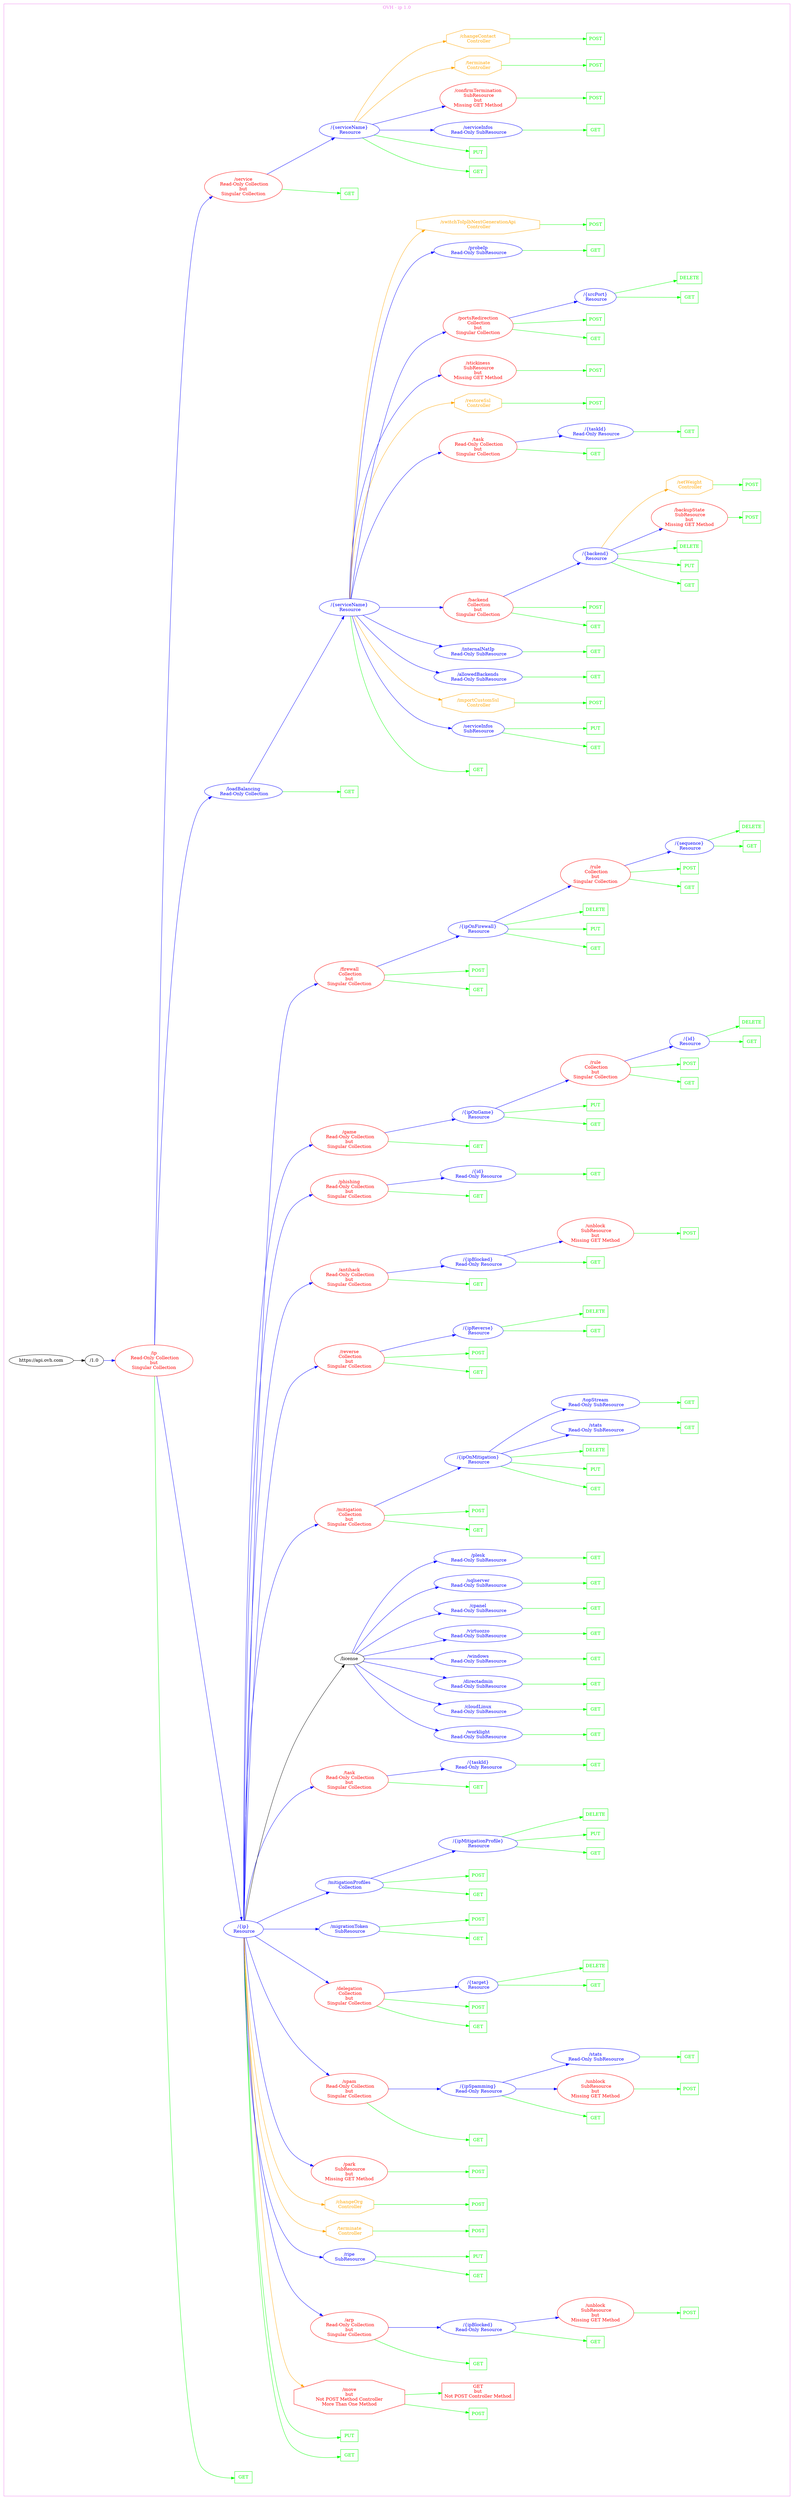 digraph Cloud_Computing_REST_API {
rankdir="LR";
subgraph cluster_0 {
label="OVH - ip 1.0"
color=violet
fontcolor=violet
subgraph cluster_1 {
label=""
color=white
fontcolor=white
node1 [label="https://api.ovh.com", shape="ellipse", color="black", fontcolor="black"]
node1 -> node2 [color="black", fontcolor="black"]
subgraph cluster_2 {
label=""
color=white
fontcolor=white
node2 [label="/1.0", shape="ellipse", color="black", fontcolor="black"]
node2 -> node3 [color="blue", fontcolor="blue"]
subgraph cluster_3 {
label=""
color=white
fontcolor=white
node3 [label="/ip\n Read-Only Collection\nbut\nSingular Collection", shape="ellipse", color="red", fontcolor="red"]
node3 -> node4 [color="green", fontcolor="green"]
subgraph cluster_4 {
label=""
color=white
fontcolor=white
node4 [label="GET", shape="box", color="green", fontcolor="green"]
}
node3 -> node5 [color="blue", fontcolor="blue"]
subgraph cluster_5 {
label=""
color=white
fontcolor=white
node5 [label="/{ip}\n Resource", shape="ellipse", color="blue", fontcolor="blue"]
node5 -> node6 [color="green", fontcolor="green"]
subgraph cluster_6 {
label=""
color=white
fontcolor=white
node6 [label="GET", shape="box", color="green", fontcolor="green"]
}
node5 -> node7 [color="green", fontcolor="green"]
subgraph cluster_7 {
label=""
color=white
fontcolor=white
node7 [label="PUT", shape="box", color="green", fontcolor="green"]
}
node5 -> node8 [color="orange", fontcolor="orange"]
subgraph cluster_8 {
label=""
color=white
fontcolor=white
node8 [label="/move\nbut\nNot POST Method Controller\nMore Than One Method", shape="octagon", color="red", fontcolor="red"]
node8 -> node9 [color="green", fontcolor="green"]
subgraph cluster_9 {
label=""
color=white
fontcolor=white
node9 [label="POST", shape="box", color="green", fontcolor="green"]
}
node8 -> node10 [color="green", fontcolor="green"]
subgraph cluster_10 {
label=""
color=white
fontcolor=white
node10 [label="GET\nbut\nNot POST Controller Method", shape="box", color="red", fontcolor="red"]
}
}
node5 -> node11 [color="blue", fontcolor="blue"]
subgraph cluster_11 {
label=""
color=white
fontcolor=white
node11 [label="/arp\n Read-Only Collection\nbut\nSingular Collection", shape="ellipse", color="red", fontcolor="red"]
node11 -> node12 [color="green", fontcolor="green"]
subgraph cluster_12 {
label=""
color=white
fontcolor=white
node12 [label="GET", shape="box", color="green", fontcolor="green"]
}
node11 -> node13 [color="blue", fontcolor="blue"]
subgraph cluster_13 {
label=""
color=white
fontcolor=white
node13 [label="/{ipBlocked}\n Read-Only Resource", shape="ellipse", color="blue", fontcolor="blue"]
node13 -> node14 [color="green", fontcolor="green"]
subgraph cluster_14 {
label=""
color=white
fontcolor=white
node14 [label="GET", shape="box", color="green", fontcolor="green"]
}
node13 -> node15 [color="blue", fontcolor="blue"]
subgraph cluster_15 {
label=""
color=white
fontcolor=white
node15 [label="/unblock\n SubResource\nbut\nMissing GET Method", shape="ellipse", color="red", fontcolor="red"]
node15 -> node16 [color="green", fontcolor="green"]
subgraph cluster_16 {
label=""
color=white
fontcolor=white
node16 [label="POST", shape="box", color="green", fontcolor="green"]
}
}
}
}
node5 -> node17 [color="blue", fontcolor="blue"]
subgraph cluster_17 {
label=""
color=white
fontcolor=white
node17 [label="/ripe\n SubResource", shape="ellipse", color="blue", fontcolor="blue"]
node17 -> node18 [color="green", fontcolor="green"]
subgraph cluster_18 {
label=""
color=white
fontcolor=white
node18 [label="GET", shape="box", color="green", fontcolor="green"]
}
node17 -> node19 [color="green", fontcolor="green"]
subgraph cluster_19 {
label=""
color=white
fontcolor=white
node19 [label="PUT", shape="box", color="green", fontcolor="green"]
}
}
node5 -> node20 [color="orange", fontcolor="orange"]
subgraph cluster_20 {
label=""
color=white
fontcolor=white
node20 [label="/terminate\n Controller", shape="octagon", color="orange", fontcolor="orange"]
node20 -> node21 [color="green", fontcolor="green"]
subgraph cluster_21 {
label=""
color=white
fontcolor=white
node21 [label="POST", shape="box", color="green", fontcolor="green"]
}
}
node5 -> node22 [color="orange", fontcolor="orange"]
subgraph cluster_22 {
label=""
color=white
fontcolor=white
node22 [label="/changeOrg\n Controller", shape="octagon", color="orange", fontcolor="orange"]
node22 -> node23 [color="green", fontcolor="green"]
subgraph cluster_23 {
label=""
color=white
fontcolor=white
node23 [label="POST", shape="box", color="green", fontcolor="green"]
}
}
node5 -> node24 [color="blue", fontcolor="blue"]
subgraph cluster_24 {
label=""
color=white
fontcolor=white
node24 [label="/park\n SubResource\nbut\nMissing GET Method", shape="ellipse", color="red", fontcolor="red"]
node24 -> node25 [color="green", fontcolor="green"]
subgraph cluster_25 {
label=""
color=white
fontcolor=white
node25 [label="POST", shape="box", color="green", fontcolor="green"]
}
}
node5 -> node26 [color="blue", fontcolor="blue"]
subgraph cluster_26 {
label=""
color=white
fontcolor=white
node26 [label="/spam\n Read-Only Collection\nbut\nSingular Collection", shape="ellipse", color="red", fontcolor="red"]
node26 -> node27 [color="green", fontcolor="green"]
subgraph cluster_27 {
label=""
color=white
fontcolor=white
node27 [label="GET", shape="box", color="green", fontcolor="green"]
}
node26 -> node28 [color="blue", fontcolor="blue"]
subgraph cluster_28 {
label=""
color=white
fontcolor=white
node28 [label="/{ipSpamming}\n Read-Only Resource", shape="ellipse", color="blue", fontcolor="blue"]
node28 -> node29 [color="green", fontcolor="green"]
subgraph cluster_29 {
label=""
color=white
fontcolor=white
node29 [label="GET", shape="box", color="green", fontcolor="green"]
}
node28 -> node30 [color="blue", fontcolor="blue"]
subgraph cluster_30 {
label=""
color=white
fontcolor=white
node30 [label="/unblock\n SubResource\nbut\nMissing GET Method", shape="ellipse", color="red", fontcolor="red"]
node30 -> node31 [color="green", fontcolor="green"]
subgraph cluster_31 {
label=""
color=white
fontcolor=white
node31 [label="POST", shape="box", color="green", fontcolor="green"]
}
}
node28 -> node32 [color="blue", fontcolor="blue"]
subgraph cluster_32 {
label=""
color=white
fontcolor=white
node32 [label="/stats\n Read-Only SubResource", shape="ellipse", color="blue", fontcolor="blue"]
node32 -> node33 [color="green", fontcolor="green"]
subgraph cluster_33 {
label=""
color=white
fontcolor=white
node33 [label="GET", shape="box", color="green", fontcolor="green"]
}
}
}
}
node5 -> node34 [color="blue", fontcolor="blue"]
subgraph cluster_34 {
label=""
color=white
fontcolor=white
node34 [label="/delegation\n Collection\nbut\nSingular Collection", shape="ellipse", color="red", fontcolor="red"]
node34 -> node35 [color="green", fontcolor="green"]
subgraph cluster_35 {
label=""
color=white
fontcolor=white
node35 [label="GET", shape="box", color="green", fontcolor="green"]
}
node34 -> node36 [color="green", fontcolor="green"]
subgraph cluster_36 {
label=""
color=white
fontcolor=white
node36 [label="POST", shape="box", color="green", fontcolor="green"]
}
node34 -> node37 [color="blue", fontcolor="blue"]
subgraph cluster_37 {
label=""
color=white
fontcolor=white
node37 [label="/{target}\n Resource", shape="ellipse", color="blue", fontcolor="blue"]
node37 -> node38 [color="green", fontcolor="green"]
subgraph cluster_38 {
label=""
color=white
fontcolor=white
node38 [label="GET", shape="box", color="green", fontcolor="green"]
}
node37 -> node39 [color="green", fontcolor="green"]
subgraph cluster_39 {
label=""
color=white
fontcolor=white
node39 [label="DELETE", shape="box", color="green", fontcolor="green"]
}
}
}
node5 -> node40 [color="blue", fontcolor="blue"]
subgraph cluster_40 {
label=""
color=white
fontcolor=white
node40 [label="/migrationToken\n SubResource", shape="ellipse", color="blue", fontcolor="blue"]
node40 -> node41 [color="green", fontcolor="green"]
subgraph cluster_41 {
label=""
color=white
fontcolor=white
node41 [label="GET", shape="box", color="green", fontcolor="green"]
}
node40 -> node42 [color="green", fontcolor="green"]
subgraph cluster_42 {
label=""
color=white
fontcolor=white
node42 [label="POST", shape="box", color="green", fontcolor="green"]
}
}
node5 -> node43 [color="blue", fontcolor="blue"]
subgraph cluster_43 {
label=""
color=white
fontcolor=white
node43 [label="/mitigationProfiles\n Collection", shape="ellipse", color="blue", fontcolor="blue"]
node43 -> node44 [color="green", fontcolor="green"]
subgraph cluster_44 {
label=""
color=white
fontcolor=white
node44 [label="GET", shape="box", color="green", fontcolor="green"]
}
node43 -> node45 [color="green", fontcolor="green"]
subgraph cluster_45 {
label=""
color=white
fontcolor=white
node45 [label="POST", shape="box", color="green", fontcolor="green"]
}
node43 -> node46 [color="blue", fontcolor="blue"]
subgraph cluster_46 {
label=""
color=white
fontcolor=white
node46 [label="/{ipMitigationProfile}\n Resource", shape="ellipse", color="blue", fontcolor="blue"]
node46 -> node47 [color="green", fontcolor="green"]
subgraph cluster_47 {
label=""
color=white
fontcolor=white
node47 [label="GET", shape="box", color="green", fontcolor="green"]
}
node46 -> node48 [color="green", fontcolor="green"]
subgraph cluster_48 {
label=""
color=white
fontcolor=white
node48 [label="PUT", shape="box", color="green", fontcolor="green"]
}
node46 -> node49 [color="green", fontcolor="green"]
subgraph cluster_49 {
label=""
color=white
fontcolor=white
node49 [label="DELETE", shape="box", color="green", fontcolor="green"]
}
}
}
node5 -> node50 [color="blue", fontcolor="blue"]
subgraph cluster_50 {
label=""
color=white
fontcolor=white
node50 [label="/task\n Read-Only Collection\nbut\nSingular Collection", shape="ellipse", color="red", fontcolor="red"]
node50 -> node51 [color="green", fontcolor="green"]
subgraph cluster_51 {
label=""
color=white
fontcolor=white
node51 [label="GET", shape="box", color="green", fontcolor="green"]
}
node50 -> node52 [color="blue", fontcolor="blue"]
subgraph cluster_52 {
label=""
color=white
fontcolor=white
node52 [label="/{taskId}\n Read-Only Resource", shape="ellipse", color="blue", fontcolor="blue"]
node52 -> node53 [color="green", fontcolor="green"]
subgraph cluster_53 {
label=""
color=white
fontcolor=white
node53 [label="GET", shape="box", color="green", fontcolor="green"]
}
}
}
node5 -> node54 [color="black", fontcolor="black"]
subgraph cluster_54 {
label=""
color=white
fontcolor=white
node54 [label="/license", shape="ellipse", color="black", fontcolor="black"]
node54 -> node55 [color="blue", fontcolor="blue"]
subgraph cluster_55 {
label=""
color=white
fontcolor=white
node55 [label="/worklight\n Read-Only SubResource", shape="ellipse", color="blue", fontcolor="blue"]
node55 -> node56 [color="green", fontcolor="green"]
subgraph cluster_56 {
label=""
color=white
fontcolor=white
node56 [label="GET", shape="box", color="green", fontcolor="green"]
}
}
node54 -> node57 [color="blue", fontcolor="blue"]
subgraph cluster_57 {
label=""
color=white
fontcolor=white
node57 [label="/cloudLinux\n Read-Only SubResource", shape="ellipse", color="blue", fontcolor="blue"]
node57 -> node58 [color="green", fontcolor="green"]
subgraph cluster_58 {
label=""
color=white
fontcolor=white
node58 [label="GET", shape="box", color="green", fontcolor="green"]
}
}
node54 -> node59 [color="blue", fontcolor="blue"]
subgraph cluster_59 {
label=""
color=white
fontcolor=white
node59 [label="/directadmin\n Read-Only SubResource", shape="ellipse", color="blue", fontcolor="blue"]
node59 -> node60 [color="green", fontcolor="green"]
subgraph cluster_60 {
label=""
color=white
fontcolor=white
node60 [label="GET", shape="box", color="green", fontcolor="green"]
}
}
node54 -> node61 [color="blue", fontcolor="blue"]
subgraph cluster_61 {
label=""
color=white
fontcolor=white
node61 [label="/windows\n Read-Only SubResource", shape="ellipse", color="blue", fontcolor="blue"]
node61 -> node62 [color="green", fontcolor="green"]
subgraph cluster_62 {
label=""
color=white
fontcolor=white
node62 [label="GET", shape="box", color="green", fontcolor="green"]
}
}
node54 -> node63 [color="blue", fontcolor="blue"]
subgraph cluster_63 {
label=""
color=white
fontcolor=white
node63 [label="/virtuozzo\n Read-Only SubResource", shape="ellipse", color="blue", fontcolor="blue"]
node63 -> node64 [color="green", fontcolor="green"]
subgraph cluster_64 {
label=""
color=white
fontcolor=white
node64 [label="GET", shape="box", color="green", fontcolor="green"]
}
}
node54 -> node65 [color="blue", fontcolor="blue"]
subgraph cluster_65 {
label=""
color=white
fontcolor=white
node65 [label="/cpanel\n Read-Only SubResource", shape="ellipse", color="blue", fontcolor="blue"]
node65 -> node66 [color="green", fontcolor="green"]
subgraph cluster_66 {
label=""
color=white
fontcolor=white
node66 [label="GET", shape="box", color="green", fontcolor="green"]
}
}
node54 -> node67 [color="blue", fontcolor="blue"]
subgraph cluster_67 {
label=""
color=white
fontcolor=white
node67 [label="/sqlserver\n Read-Only SubResource", shape="ellipse", color="blue", fontcolor="blue"]
node67 -> node68 [color="green", fontcolor="green"]
subgraph cluster_68 {
label=""
color=white
fontcolor=white
node68 [label="GET", shape="box", color="green", fontcolor="green"]
}
}
node54 -> node69 [color="blue", fontcolor="blue"]
subgraph cluster_69 {
label=""
color=white
fontcolor=white
node69 [label="/plesk\n Read-Only SubResource", shape="ellipse", color="blue", fontcolor="blue"]
node69 -> node70 [color="green", fontcolor="green"]
subgraph cluster_70 {
label=""
color=white
fontcolor=white
node70 [label="GET", shape="box", color="green", fontcolor="green"]
}
}
}
node5 -> node71 [color="blue", fontcolor="blue"]
subgraph cluster_71 {
label=""
color=white
fontcolor=white
node71 [label="/mitigation\n Collection\nbut\nSingular Collection", shape="ellipse", color="red", fontcolor="red"]
node71 -> node72 [color="green", fontcolor="green"]
subgraph cluster_72 {
label=""
color=white
fontcolor=white
node72 [label="GET", shape="box", color="green", fontcolor="green"]
}
node71 -> node73 [color="green", fontcolor="green"]
subgraph cluster_73 {
label=""
color=white
fontcolor=white
node73 [label="POST", shape="box", color="green", fontcolor="green"]
}
node71 -> node74 [color="blue", fontcolor="blue"]
subgraph cluster_74 {
label=""
color=white
fontcolor=white
node74 [label="/{ipOnMitigation}\n Resource", shape="ellipse", color="blue", fontcolor="blue"]
node74 -> node75 [color="green", fontcolor="green"]
subgraph cluster_75 {
label=""
color=white
fontcolor=white
node75 [label="GET", shape="box", color="green", fontcolor="green"]
}
node74 -> node76 [color="green", fontcolor="green"]
subgraph cluster_76 {
label=""
color=white
fontcolor=white
node76 [label="PUT", shape="box", color="green", fontcolor="green"]
}
node74 -> node77 [color="green", fontcolor="green"]
subgraph cluster_77 {
label=""
color=white
fontcolor=white
node77 [label="DELETE", shape="box", color="green", fontcolor="green"]
}
node74 -> node78 [color="blue", fontcolor="blue"]
subgraph cluster_78 {
label=""
color=white
fontcolor=white
node78 [label="/stats\n Read-Only SubResource", shape="ellipse", color="blue", fontcolor="blue"]
node78 -> node79 [color="green", fontcolor="green"]
subgraph cluster_79 {
label=""
color=white
fontcolor=white
node79 [label="GET", shape="box", color="green", fontcolor="green"]
}
}
node74 -> node80 [color="blue", fontcolor="blue"]
subgraph cluster_80 {
label=""
color=white
fontcolor=white
node80 [label="/topStream\n Read-Only SubResource", shape="ellipse", color="blue", fontcolor="blue"]
node80 -> node81 [color="green", fontcolor="green"]
subgraph cluster_81 {
label=""
color=white
fontcolor=white
node81 [label="GET", shape="box", color="green", fontcolor="green"]
}
}
}
}
node5 -> node82 [color="blue", fontcolor="blue"]
subgraph cluster_82 {
label=""
color=white
fontcolor=white
node82 [label="/reverse\n Collection\nbut\nSingular Collection", shape="ellipse", color="red", fontcolor="red"]
node82 -> node83 [color="green", fontcolor="green"]
subgraph cluster_83 {
label=""
color=white
fontcolor=white
node83 [label="GET", shape="box", color="green", fontcolor="green"]
}
node82 -> node84 [color="green", fontcolor="green"]
subgraph cluster_84 {
label=""
color=white
fontcolor=white
node84 [label="POST", shape="box", color="green", fontcolor="green"]
}
node82 -> node85 [color="blue", fontcolor="blue"]
subgraph cluster_85 {
label=""
color=white
fontcolor=white
node85 [label="/{ipReverse}\n Resource", shape="ellipse", color="blue", fontcolor="blue"]
node85 -> node86 [color="green", fontcolor="green"]
subgraph cluster_86 {
label=""
color=white
fontcolor=white
node86 [label="GET", shape="box", color="green", fontcolor="green"]
}
node85 -> node87 [color="green", fontcolor="green"]
subgraph cluster_87 {
label=""
color=white
fontcolor=white
node87 [label="DELETE", shape="box", color="green", fontcolor="green"]
}
}
}
node5 -> node88 [color="blue", fontcolor="blue"]
subgraph cluster_88 {
label=""
color=white
fontcolor=white
node88 [label="/antihack\n Read-Only Collection\nbut\nSingular Collection", shape="ellipse", color="red", fontcolor="red"]
node88 -> node89 [color="green", fontcolor="green"]
subgraph cluster_89 {
label=""
color=white
fontcolor=white
node89 [label="GET", shape="box", color="green", fontcolor="green"]
}
node88 -> node90 [color="blue", fontcolor="blue"]
subgraph cluster_90 {
label=""
color=white
fontcolor=white
node90 [label="/{ipBlocked}\n Read-Only Resource", shape="ellipse", color="blue", fontcolor="blue"]
node90 -> node91 [color="green", fontcolor="green"]
subgraph cluster_91 {
label=""
color=white
fontcolor=white
node91 [label="GET", shape="box", color="green", fontcolor="green"]
}
node90 -> node92 [color="blue", fontcolor="blue"]
subgraph cluster_92 {
label=""
color=white
fontcolor=white
node92 [label="/unblock\n SubResource\nbut\nMissing GET Method", shape="ellipse", color="red", fontcolor="red"]
node92 -> node93 [color="green", fontcolor="green"]
subgraph cluster_93 {
label=""
color=white
fontcolor=white
node93 [label="POST", shape="box", color="green", fontcolor="green"]
}
}
}
}
node5 -> node94 [color="blue", fontcolor="blue"]
subgraph cluster_94 {
label=""
color=white
fontcolor=white
node94 [label="/phishing\n Read-Only Collection\nbut\nSingular Collection", shape="ellipse", color="red", fontcolor="red"]
node94 -> node95 [color="green", fontcolor="green"]
subgraph cluster_95 {
label=""
color=white
fontcolor=white
node95 [label="GET", shape="box", color="green", fontcolor="green"]
}
node94 -> node96 [color="blue", fontcolor="blue"]
subgraph cluster_96 {
label=""
color=white
fontcolor=white
node96 [label="/{id}\n Read-Only Resource", shape="ellipse", color="blue", fontcolor="blue"]
node96 -> node97 [color="green", fontcolor="green"]
subgraph cluster_97 {
label=""
color=white
fontcolor=white
node97 [label="GET", shape="box", color="green", fontcolor="green"]
}
}
}
node5 -> node98 [color="blue", fontcolor="blue"]
subgraph cluster_98 {
label=""
color=white
fontcolor=white
node98 [label="/game\n Read-Only Collection\nbut\nSingular Collection", shape="ellipse", color="red", fontcolor="red"]
node98 -> node99 [color="green", fontcolor="green"]
subgraph cluster_99 {
label=""
color=white
fontcolor=white
node99 [label="GET", shape="box", color="green", fontcolor="green"]
}
node98 -> node100 [color="blue", fontcolor="blue"]
subgraph cluster_100 {
label=""
color=white
fontcolor=white
node100 [label="/{ipOnGame}\n Resource", shape="ellipse", color="blue", fontcolor="blue"]
node100 -> node101 [color="green", fontcolor="green"]
subgraph cluster_101 {
label=""
color=white
fontcolor=white
node101 [label="GET", shape="box", color="green", fontcolor="green"]
}
node100 -> node102 [color="green", fontcolor="green"]
subgraph cluster_102 {
label=""
color=white
fontcolor=white
node102 [label="PUT", shape="box", color="green", fontcolor="green"]
}
node100 -> node103 [color="blue", fontcolor="blue"]
subgraph cluster_103 {
label=""
color=white
fontcolor=white
node103 [label="/rule\n Collection\nbut\nSingular Collection", shape="ellipse", color="red", fontcolor="red"]
node103 -> node104 [color="green", fontcolor="green"]
subgraph cluster_104 {
label=""
color=white
fontcolor=white
node104 [label="GET", shape="box", color="green", fontcolor="green"]
}
node103 -> node105 [color="green", fontcolor="green"]
subgraph cluster_105 {
label=""
color=white
fontcolor=white
node105 [label="POST", shape="box", color="green", fontcolor="green"]
}
node103 -> node106 [color="blue", fontcolor="blue"]
subgraph cluster_106 {
label=""
color=white
fontcolor=white
node106 [label="/{id}\n Resource", shape="ellipse", color="blue", fontcolor="blue"]
node106 -> node107 [color="green", fontcolor="green"]
subgraph cluster_107 {
label=""
color=white
fontcolor=white
node107 [label="GET", shape="box", color="green", fontcolor="green"]
}
node106 -> node108 [color="green", fontcolor="green"]
subgraph cluster_108 {
label=""
color=white
fontcolor=white
node108 [label="DELETE", shape="box", color="green", fontcolor="green"]
}
}
}
}
}
node5 -> node109 [color="blue", fontcolor="blue"]
subgraph cluster_109 {
label=""
color=white
fontcolor=white
node109 [label="/firewall\n Collection\nbut\nSingular Collection", shape="ellipse", color="red", fontcolor="red"]
node109 -> node110 [color="green", fontcolor="green"]
subgraph cluster_110 {
label=""
color=white
fontcolor=white
node110 [label="GET", shape="box", color="green", fontcolor="green"]
}
node109 -> node111 [color="green", fontcolor="green"]
subgraph cluster_111 {
label=""
color=white
fontcolor=white
node111 [label="POST", shape="box", color="green", fontcolor="green"]
}
node109 -> node112 [color="blue", fontcolor="blue"]
subgraph cluster_112 {
label=""
color=white
fontcolor=white
node112 [label="/{ipOnFirewall}\n Resource", shape="ellipse", color="blue", fontcolor="blue"]
node112 -> node113 [color="green", fontcolor="green"]
subgraph cluster_113 {
label=""
color=white
fontcolor=white
node113 [label="GET", shape="box", color="green", fontcolor="green"]
}
node112 -> node114 [color="green", fontcolor="green"]
subgraph cluster_114 {
label=""
color=white
fontcolor=white
node114 [label="PUT", shape="box", color="green", fontcolor="green"]
}
node112 -> node115 [color="green", fontcolor="green"]
subgraph cluster_115 {
label=""
color=white
fontcolor=white
node115 [label="DELETE", shape="box", color="green", fontcolor="green"]
}
node112 -> node116 [color="blue", fontcolor="blue"]
subgraph cluster_116 {
label=""
color=white
fontcolor=white
node116 [label="/rule\n Collection\nbut\nSingular Collection", shape="ellipse", color="red", fontcolor="red"]
node116 -> node117 [color="green", fontcolor="green"]
subgraph cluster_117 {
label=""
color=white
fontcolor=white
node117 [label="GET", shape="box", color="green", fontcolor="green"]
}
node116 -> node118 [color="green", fontcolor="green"]
subgraph cluster_118 {
label=""
color=white
fontcolor=white
node118 [label="POST", shape="box", color="green", fontcolor="green"]
}
node116 -> node119 [color="blue", fontcolor="blue"]
subgraph cluster_119 {
label=""
color=white
fontcolor=white
node119 [label="/{sequence}\n Resource", shape="ellipse", color="blue", fontcolor="blue"]
node119 -> node120 [color="green", fontcolor="green"]
subgraph cluster_120 {
label=""
color=white
fontcolor=white
node120 [label="GET", shape="box", color="green", fontcolor="green"]
}
node119 -> node121 [color="green", fontcolor="green"]
subgraph cluster_121 {
label=""
color=white
fontcolor=white
node121 [label="DELETE", shape="box", color="green", fontcolor="green"]
}
}
}
}
}
}
node3 -> node122 [color="blue", fontcolor="blue"]
subgraph cluster_122 {
label=""
color=white
fontcolor=white
node122 [label="/loadBalancing\n Read-Only Collection", shape="ellipse", color="blue", fontcolor="blue"]
node122 -> node123 [color="green", fontcolor="green"]
subgraph cluster_123 {
label=""
color=white
fontcolor=white
node123 [label="GET", shape="box", color="green", fontcolor="green"]
}
node122 -> node124 [color="blue", fontcolor="blue"]
subgraph cluster_124 {
label=""
color=white
fontcolor=white
node124 [label="/{serviceName}\n Resource", shape="ellipse", color="blue", fontcolor="blue"]
node124 -> node125 [color="green", fontcolor="green"]
subgraph cluster_125 {
label=""
color=white
fontcolor=white
node125 [label="GET", shape="box", color="green", fontcolor="green"]
}
node124 -> node126 [color="blue", fontcolor="blue"]
subgraph cluster_126 {
label=""
color=white
fontcolor=white
node126 [label="/serviceInfos\n SubResource", shape="ellipse", color="blue", fontcolor="blue"]
node126 -> node127 [color="green", fontcolor="green"]
subgraph cluster_127 {
label=""
color=white
fontcolor=white
node127 [label="GET", shape="box", color="green", fontcolor="green"]
}
node126 -> node128 [color="green", fontcolor="green"]
subgraph cluster_128 {
label=""
color=white
fontcolor=white
node128 [label="PUT", shape="box", color="green", fontcolor="green"]
}
}
node124 -> node129 [color="orange", fontcolor="orange"]
subgraph cluster_129 {
label=""
color=white
fontcolor=white
node129 [label="/importCustomSsl\n Controller", shape="octagon", color="orange", fontcolor="orange"]
node129 -> node130 [color="green", fontcolor="green"]
subgraph cluster_130 {
label=""
color=white
fontcolor=white
node130 [label="POST", shape="box", color="green", fontcolor="green"]
}
}
node124 -> node131 [color="blue", fontcolor="blue"]
subgraph cluster_131 {
label=""
color=white
fontcolor=white
node131 [label="/allowedBackends\n Read-Only SubResource", shape="ellipse", color="blue", fontcolor="blue"]
node131 -> node132 [color="green", fontcolor="green"]
subgraph cluster_132 {
label=""
color=white
fontcolor=white
node132 [label="GET", shape="box", color="green", fontcolor="green"]
}
}
node124 -> node133 [color="blue", fontcolor="blue"]
subgraph cluster_133 {
label=""
color=white
fontcolor=white
node133 [label="/internalNatIp\n Read-Only SubResource", shape="ellipse", color="blue", fontcolor="blue"]
node133 -> node134 [color="green", fontcolor="green"]
subgraph cluster_134 {
label=""
color=white
fontcolor=white
node134 [label="GET", shape="box", color="green", fontcolor="green"]
}
}
node124 -> node135 [color="blue", fontcolor="blue"]
subgraph cluster_135 {
label=""
color=white
fontcolor=white
node135 [label="/backend\n Collection\nbut\nSingular Collection", shape="ellipse", color="red", fontcolor="red"]
node135 -> node136 [color="green", fontcolor="green"]
subgraph cluster_136 {
label=""
color=white
fontcolor=white
node136 [label="GET", shape="box", color="green", fontcolor="green"]
}
node135 -> node137 [color="green", fontcolor="green"]
subgraph cluster_137 {
label=""
color=white
fontcolor=white
node137 [label="POST", shape="box", color="green", fontcolor="green"]
}
node135 -> node138 [color="blue", fontcolor="blue"]
subgraph cluster_138 {
label=""
color=white
fontcolor=white
node138 [label="/{backend}\n Resource", shape="ellipse", color="blue", fontcolor="blue"]
node138 -> node139 [color="green", fontcolor="green"]
subgraph cluster_139 {
label=""
color=white
fontcolor=white
node139 [label="GET", shape="box", color="green", fontcolor="green"]
}
node138 -> node140 [color="green", fontcolor="green"]
subgraph cluster_140 {
label=""
color=white
fontcolor=white
node140 [label="PUT", shape="box", color="green", fontcolor="green"]
}
node138 -> node141 [color="green", fontcolor="green"]
subgraph cluster_141 {
label=""
color=white
fontcolor=white
node141 [label="DELETE", shape="box", color="green", fontcolor="green"]
}
node138 -> node142 [color="blue", fontcolor="blue"]
subgraph cluster_142 {
label=""
color=white
fontcolor=white
node142 [label="/backupState\n SubResource\nbut\nMissing GET Method", shape="ellipse", color="red", fontcolor="red"]
node142 -> node143 [color="green", fontcolor="green"]
subgraph cluster_143 {
label=""
color=white
fontcolor=white
node143 [label="POST", shape="box", color="green", fontcolor="green"]
}
}
node138 -> node144 [color="orange", fontcolor="orange"]
subgraph cluster_144 {
label=""
color=white
fontcolor=white
node144 [label="/setWeight\n Controller", shape="octagon", color="orange", fontcolor="orange"]
node144 -> node145 [color="green", fontcolor="green"]
subgraph cluster_145 {
label=""
color=white
fontcolor=white
node145 [label="POST", shape="box", color="green", fontcolor="green"]
}
}
}
}
node124 -> node146 [color="blue", fontcolor="blue"]
subgraph cluster_146 {
label=""
color=white
fontcolor=white
node146 [label="/task\n Read-Only Collection\nbut\nSingular Collection", shape="ellipse", color="red", fontcolor="red"]
node146 -> node147 [color="green", fontcolor="green"]
subgraph cluster_147 {
label=""
color=white
fontcolor=white
node147 [label="GET", shape="box", color="green", fontcolor="green"]
}
node146 -> node148 [color="blue", fontcolor="blue"]
subgraph cluster_148 {
label=""
color=white
fontcolor=white
node148 [label="/{taskId}\n Read-Only Resource", shape="ellipse", color="blue", fontcolor="blue"]
node148 -> node149 [color="green", fontcolor="green"]
subgraph cluster_149 {
label=""
color=white
fontcolor=white
node149 [label="GET", shape="box", color="green", fontcolor="green"]
}
}
}
node124 -> node150 [color="orange", fontcolor="orange"]
subgraph cluster_150 {
label=""
color=white
fontcolor=white
node150 [label="/restoreSsl\n Controller", shape="octagon", color="orange", fontcolor="orange"]
node150 -> node151 [color="green", fontcolor="green"]
subgraph cluster_151 {
label=""
color=white
fontcolor=white
node151 [label="POST", shape="box", color="green", fontcolor="green"]
}
}
node124 -> node152 [color="blue", fontcolor="blue"]
subgraph cluster_152 {
label=""
color=white
fontcolor=white
node152 [label="/stickiness\n SubResource\nbut\nMissing GET Method", shape="ellipse", color="red", fontcolor="red"]
node152 -> node153 [color="green", fontcolor="green"]
subgraph cluster_153 {
label=""
color=white
fontcolor=white
node153 [label="POST", shape="box", color="green", fontcolor="green"]
}
}
node124 -> node154 [color="blue", fontcolor="blue"]
subgraph cluster_154 {
label=""
color=white
fontcolor=white
node154 [label="/portsRedirection\n Collection\nbut\nSingular Collection", shape="ellipse", color="red", fontcolor="red"]
node154 -> node155 [color="green", fontcolor="green"]
subgraph cluster_155 {
label=""
color=white
fontcolor=white
node155 [label="GET", shape="box", color="green", fontcolor="green"]
}
node154 -> node156 [color="green", fontcolor="green"]
subgraph cluster_156 {
label=""
color=white
fontcolor=white
node156 [label="POST", shape="box", color="green", fontcolor="green"]
}
node154 -> node157 [color="blue", fontcolor="blue"]
subgraph cluster_157 {
label=""
color=white
fontcolor=white
node157 [label="/{srcPort}\n Resource", shape="ellipse", color="blue", fontcolor="blue"]
node157 -> node158 [color="green", fontcolor="green"]
subgraph cluster_158 {
label=""
color=white
fontcolor=white
node158 [label="GET", shape="box", color="green", fontcolor="green"]
}
node157 -> node159 [color="green", fontcolor="green"]
subgraph cluster_159 {
label=""
color=white
fontcolor=white
node159 [label="DELETE", shape="box", color="green", fontcolor="green"]
}
}
}
node124 -> node160 [color="blue", fontcolor="blue"]
subgraph cluster_160 {
label=""
color=white
fontcolor=white
node160 [label="/probeIp\n Read-Only SubResource", shape="ellipse", color="blue", fontcolor="blue"]
node160 -> node161 [color="green", fontcolor="green"]
subgraph cluster_161 {
label=""
color=white
fontcolor=white
node161 [label="GET", shape="box", color="green", fontcolor="green"]
}
}
node124 -> node162 [color="orange", fontcolor="orange"]
subgraph cluster_162 {
label=""
color=white
fontcolor=white
node162 [label="/switchToIplbNextGenerationApi\n Controller", shape="octagon", color="orange", fontcolor="orange"]
node162 -> node163 [color="green", fontcolor="green"]
subgraph cluster_163 {
label=""
color=white
fontcolor=white
node163 [label="POST", shape="box", color="green", fontcolor="green"]
}
}
}
}
node3 -> node164 [color="blue", fontcolor="blue"]
subgraph cluster_164 {
label=""
color=white
fontcolor=white
node164 [label="/service\n Read-Only Collection\nbut\nSingular Collection", shape="ellipse", color="red", fontcolor="red"]
node164 -> node165 [color="green", fontcolor="green"]
subgraph cluster_165 {
label=""
color=white
fontcolor=white
node165 [label="GET", shape="box", color="green", fontcolor="green"]
}
node164 -> node166 [color="blue", fontcolor="blue"]
subgraph cluster_166 {
label=""
color=white
fontcolor=white
node166 [label="/{serviceName}\n Resource", shape="ellipse", color="blue", fontcolor="blue"]
node166 -> node167 [color="green", fontcolor="green"]
subgraph cluster_167 {
label=""
color=white
fontcolor=white
node167 [label="GET", shape="box", color="green", fontcolor="green"]
}
node166 -> node168 [color="green", fontcolor="green"]
subgraph cluster_168 {
label=""
color=white
fontcolor=white
node168 [label="PUT", shape="box", color="green", fontcolor="green"]
}
node166 -> node169 [color="blue", fontcolor="blue"]
subgraph cluster_169 {
label=""
color=white
fontcolor=white
node169 [label="/serviceInfos\n Read-Only SubResource", shape="ellipse", color="blue", fontcolor="blue"]
node169 -> node170 [color="green", fontcolor="green"]
subgraph cluster_170 {
label=""
color=white
fontcolor=white
node170 [label="GET", shape="box", color="green", fontcolor="green"]
}
}
node166 -> node171 [color="blue", fontcolor="blue"]
subgraph cluster_171 {
label=""
color=white
fontcolor=white
node171 [label="/confirmTermination\n SubResource\nbut\nMissing GET Method", shape="ellipse", color="red", fontcolor="red"]
node171 -> node172 [color="green", fontcolor="green"]
subgraph cluster_172 {
label=""
color=white
fontcolor=white
node172 [label="POST", shape="box", color="green", fontcolor="green"]
}
}
node166 -> node173 [color="orange", fontcolor="orange"]
subgraph cluster_173 {
label=""
color=white
fontcolor=white
node173 [label="/terminate\n Controller", shape="octagon", color="orange", fontcolor="orange"]
node173 -> node174 [color="green", fontcolor="green"]
subgraph cluster_174 {
label=""
color=white
fontcolor=white
node174 [label="POST", shape="box", color="green", fontcolor="green"]
}
}
node166 -> node175 [color="orange", fontcolor="orange"]
subgraph cluster_175 {
label=""
color=white
fontcolor=white
node175 [label="/changeContact\n Controller", shape="octagon", color="orange", fontcolor="orange"]
node175 -> node176 [color="green", fontcolor="green"]
subgraph cluster_176 {
label=""
color=white
fontcolor=white
node176 [label="POST", shape="box", color="green", fontcolor="green"]
}
}
}
}
}
}
}
}
}
